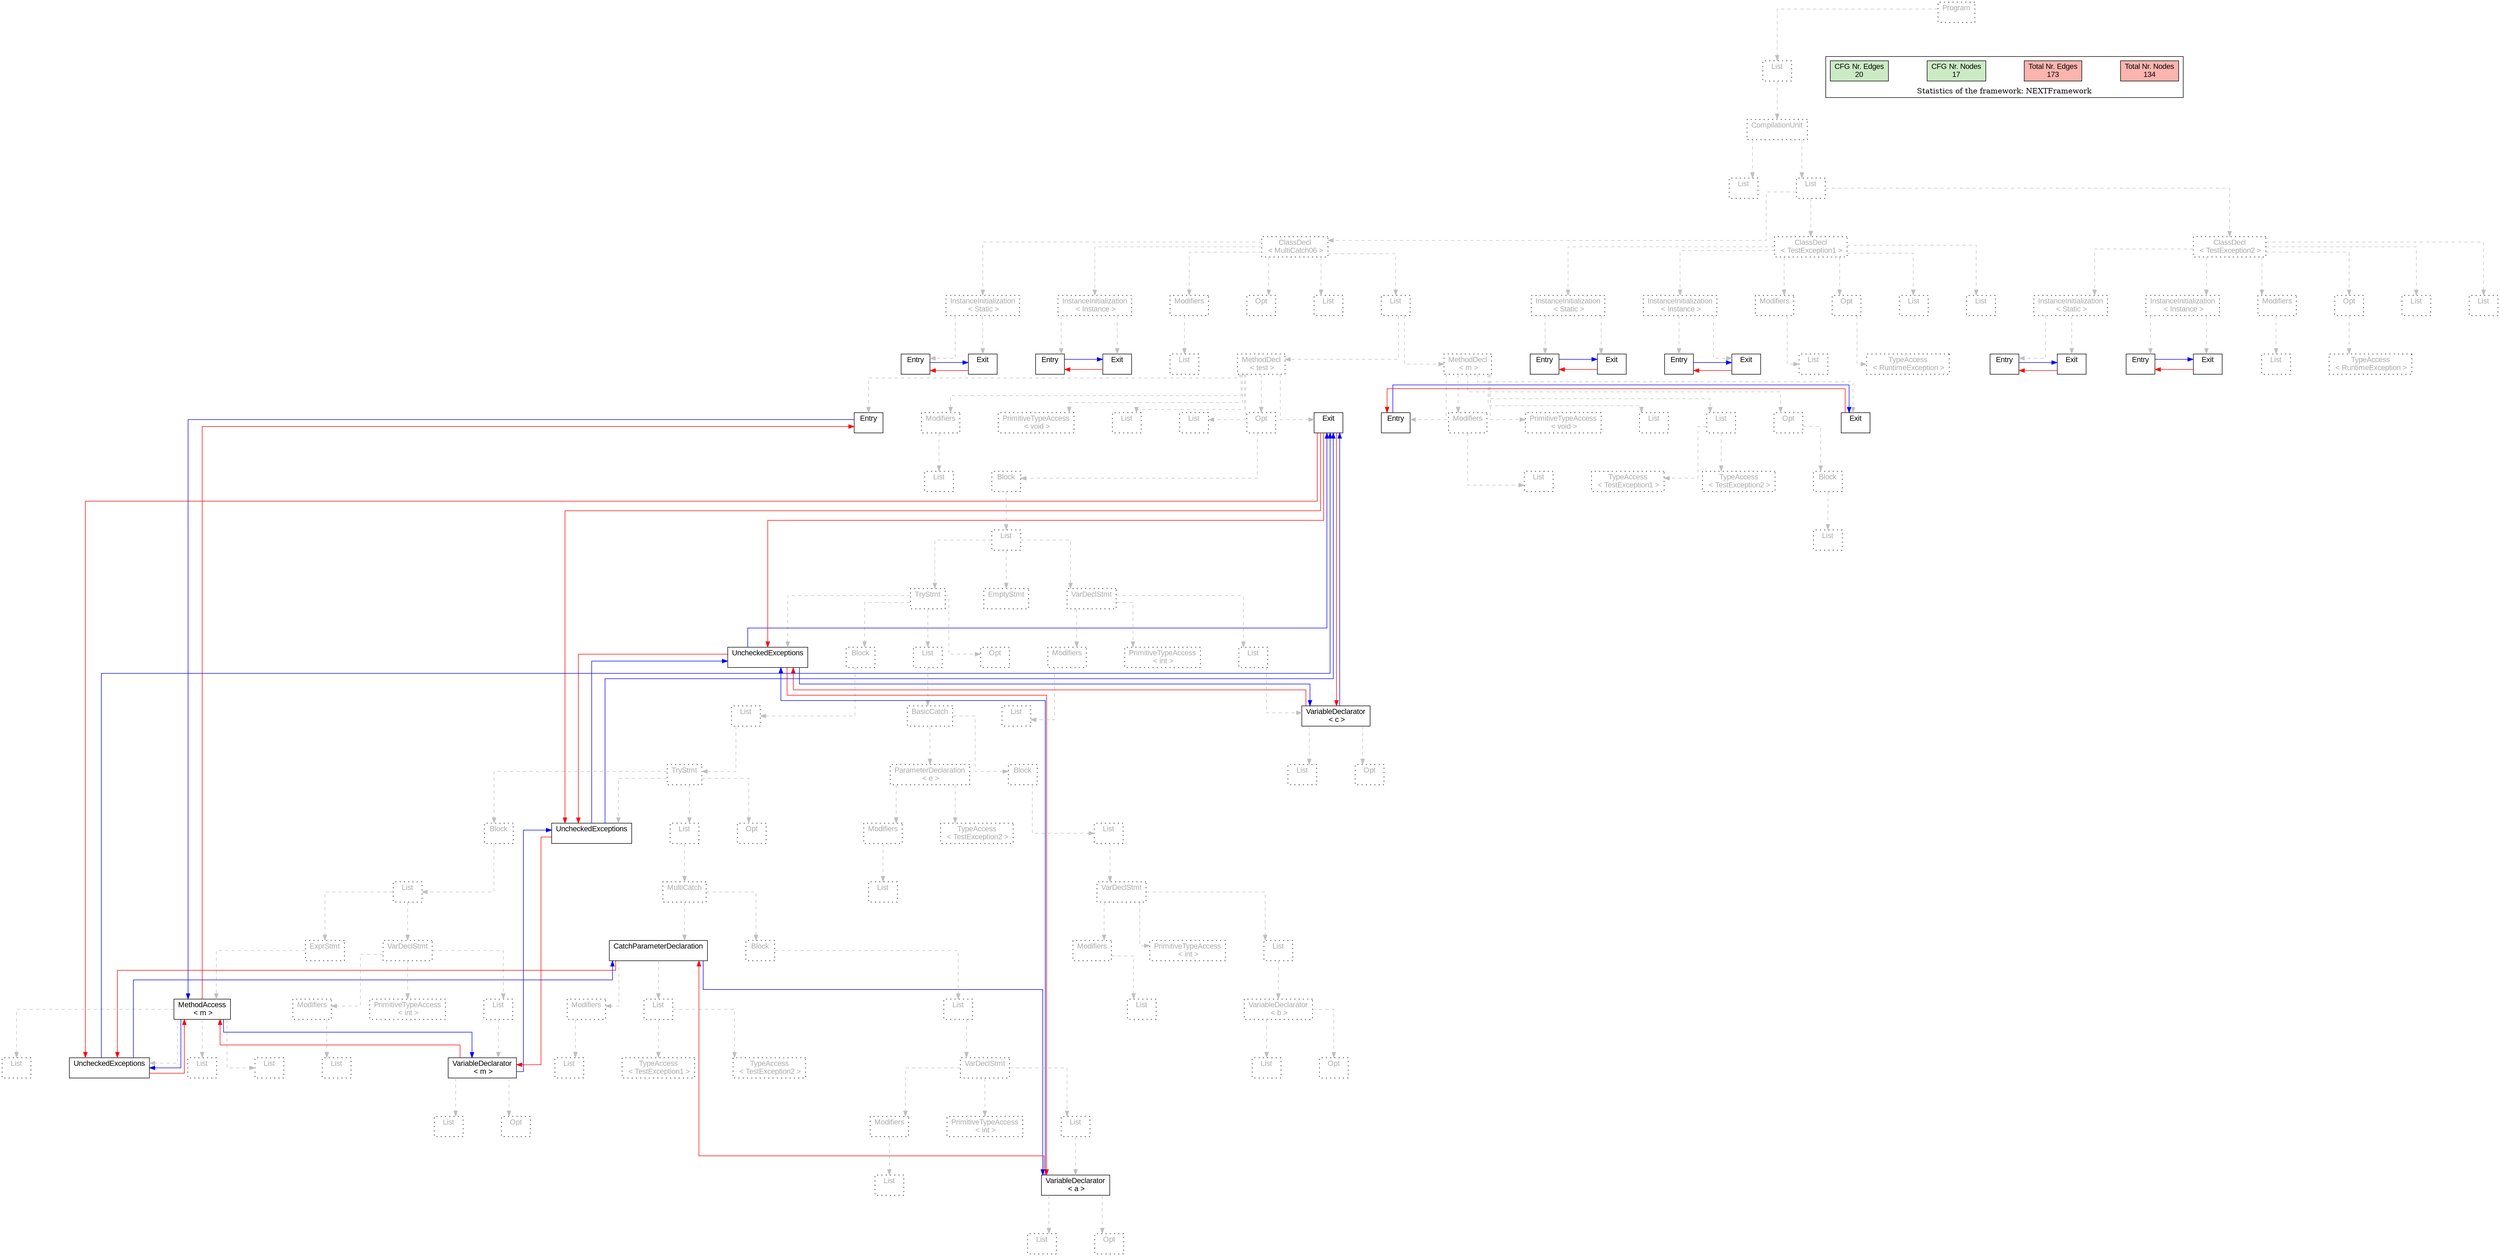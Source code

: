digraph G {
graph [splines=ortho, nodesep="1", ranksep="1"]
node [shape=rect, fontname=Arial];
{ rank = same; "Program[0]"}
{ rank = same; "List[1]"}
{ rank = same; "CompilationUnit[2]"}
{ rank = same; "List[3]"; "List[4]"}
{ rank = same; "ClassDecl[5]"; "ClassDecl[116]"; "ClassDecl[139]"}
{ rank = same; "Modifiers[22]"; "Opt[24]"; "List[25]"; "List[26]"; "InstanceInitialization[6]"; "InstanceInitialization[14]"; "Modifiers[133]"; "Opt[135]"; "List[137]"; "List[138]"; "InstanceInitialization[117]"; "InstanceInitialization[125]"; "Modifiers[156]"; "Opt[158]"; "List[160]"; "List[161]"; "InstanceInitialization[140]"; "InstanceInitialization[148]"}
{ rank = same; "List[23]"; "MethodDecl[27]"; "MethodDecl[104]"; "Entry[7]"; "Exit[8]"; "Entry[15]"; "Exit[16]"; "List[134]"; "TypeAccess[136]"; "Entry[118]"; "Exit[119]"; "Entry[126]"; "Exit[127]"; "List[157]"; "TypeAccess[159]"; "Entry[141]"; "Exit[142]"; "Entry[149]"; "Exit[150]"}
{ rank = same; "Entry[28]"; "Modifiers[29]"; "PrimitiveTypeAccess[31]"; "List[32]"; "List[33]"; "Opt[34]"; "Exit[35]"; "Entry[105]"; "Modifiers[106]"; "PrimitiveTypeAccess[108]"; "List[109]"; "List[110]"; "Opt[113]"; "Exit[114]"}
{ rank = same; "List[30]"; "Block[35]"; "List[107]"; "TypeAccess[111]"; "TypeAccess[112]"; "Block[114]"}
{ rank = same; "List[36]"; "List[115]"}
{ rank = same; "TryStmt[37]"; "EmptyStmt[95]"; "VarDeclStmt[96]"}
{ rank = same; "Block[38]"; "List[77]"; "Opt[93]"; "UncheckedExceptions[94]"; "Modifiers[97]"; "PrimitiveTypeAccess[99]"; "List[100]"}
{ rank = same; "List[39]"; "BasicCatch[78]"; "List[98]"; "VariableDeclarator[101]"}
{ rank = same; "TryStmt[40]"; "ParameterDeclaration[79]"; "Block[83]"; "List[102]"; "Opt[103]"}
{ rank = same; "Block[41]"; "List[57]"; "Opt[75]"; "UncheckedExceptions[76]"; "Modifiers[80]"; "TypeAccess[82]"; "List[84]"}
{ rank = same; "List[42]"; "MultiCatch[58]"; "List[81]"; "VarDeclStmt[85]"}
{ rank = same; "MethodAccess[44]"; "Modifiers[50]"; "PrimitiveTypeAccess[52]"; "List[53]"; "Modifiers[60]"; "List[62]"; "List[66]"; "List[87]"; "VariableDeclarator[90]"}
{ rank = same; "ExprStmt[43]"; "VarDeclStmt[49]"; "CatchParameterDeclaration[59]"; "Block[65]"; "Modifiers[86]"; "PrimitiveTypeAccess[88]"; "List[89]"}
{ rank = same; "List[55]"; "Opt[56]"; "Modifiers[68]"; "PrimitiveTypeAccess[70]"; "List[71]"}
{ rank = same; "List[46]"; "List[47]"; "List[48]"; "UncheckedExceptions[45]"; "List[51]"; "VariableDeclarator[54]"; "List[61]"; "TypeAccess[63]"; "TypeAccess[64]"; "VarDeclStmt[67]"; "List[91]"; "Opt[92]"}
{ rank = same; "List[73]"; "Opt[74]"}
{ rank = same; "List[69]"; "VariableDeclarator[72]"}
"Program[0]" [label="Program\n ", style= dotted   fillcolor="#eeeeee" fontcolor="#aaaaaa"  ]
"List[1]" [label="List\n ", style= dotted   fillcolor="#eeeeee" fontcolor="#aaaaaa"  ]
"CompilationUnit[2]" [label="CompilationUnit\n ", style= dotted   fillcolor="#eeeeee" fontcolor="#aaaaaa"  ]
"List[3]" [label="List\n ", style= dotted   fillcolor="#eeeeee" fontcolor="#aaaaaa"  ]
"List[4]" [label="List\n ", style= dotted   fillcolor="#eeeeee" fontcolor="#aaaaaa"  ]
"ClassDecl[5]" [label="ClassDecl\n < MultiCatch06 >", style= dotted   fillcolor="#eeeeee" fontcolor="#aaaaaa"  ]
"Modifiers[22]" [label="Modifiers\n ", style= dotted   fillcolor="#eeeeee" fontcolor="#aaaaaa"  ]
"List[23]" [label="List\n ", style= dotted   fillcolor="#eeeeee" fontcolor="#aaaaaa"  ]
"Opt[24]" [label="Opt\n ", style= dotted   fillcolor="#eeeeee" fontcolor="#aaaaaa"  ]
"List[25]" [label="List\n ", style= dotted   fillcolor="#eeeeee" fontcolor="#aaaaaa"  ]
"List[26]" [label="List\n ", style= dotted   fillcolor="#eeeeee" fontcolor="#aaaaaa"  ]
"MethodDecl[27]" [label="MethodDecl\n < test >", style= dotted   fillcolor="#eeeeee" fontcolor="#aaaaaa"  ]
"Entry[28]" [label="Entry\n ", fillcolor=white   style=filled  ]
"Modifiers[29]" [label="Modifiers\n ", style= dotted   fillcolor="#eeeeee" fontcolor="#aaaaaa"  ]
"List[30]" [label="List\n ", style= dotted   fillcolor="#eeeeee" fontcolor="#aaaaaa"  ]
"PrimitiveTypeAccess[31]" [label="PrimitiveTypeAccess\n < void >", style= dotted   fillcolor="#eeeeee" fontcolor="#aaaaaa"  ]
"List[32]" [label="List\n ", style= dotted   fillcolor="#eeeeee" fontcolor="#aaaaaa"  ]
"List[33]" [label="List\n ", style= dotted   fillcolor="#eeeeee" fontcolor="#aaaaaa"  ]
"Opt[34]" [label="Opt\n ", style= dotted   fillcolor="#eeeeee" fontcolor="#aaaaaa"  ]
"Block[35]" [label="Block\n ", style= dotted   fillcolor="#eeeeee" fontcolor="#aaaaaa"  ]
"List[36]" [label="List\n ", style= dotted   fillcolor="#eeeeee" fontcolor="#aaaaaa"  ]
"TryStmt[37]" [label="TryStmt\n ", style= dotted   fillcolor="#eeeeee" fontcolor="#aaaaaa"  ]
"Block[38]" [label="Block\n ", style= dotted   fillcolor="#eeeeee" fontcolor="#aaaaaa"  ]
"List[39]" [label="List\n ", style= dotted   fillcolor="#eeeeee" fontcolor="#aaaaaa"  ]
"TryStmt[40]" [label="TryStmt\n ", style= dotted   fillcolor="#eeeeee" fontcolor="#aaaaaa"  ]
"Block[41]" [label="Block\n ", style= dotted   fillcolor="#eeeeee" fontcolor="#aaaaaa"  ]
"List[42]" [label="List\n ", style= dotted   fillcolor="#eeeeee" fontcolor="#aaaaaa"  ]
"ExprStmt[43]" [label="ExprStmt\n ", style= dotted   fillcolor="#eeeeee" fontcolor="#aaaaaa"  ]
"MethodAccess[44]" [label="MethodAccess\n < m >", fillcolor=white   style=filled  ]
"List[46]" [label="List\n ", style= dotted   fillcolor="#eeeeee" fontcolor="#aaaaaa"  ]
"List[47]" [label="List\n ", style= dotted   fillcolor="#eeeeee" fontcolor="#aaaaaa"  ]
"List[48]" [label="List\n ", style= dotted   fillcolor="#eeeeee" fontcolor="#aaaaaa"  ]
"UncheckedExceptions[45]" [label="UncheckedExceptions\n ", fillcolor=white   style=filled  ]
"VarDeclStmt[49]" [label="VarDeclStmt\n ", style= dotted   fillcolor="#eeeeee" fontcolor="#aaaaaa"  ]
"Modifiers[50]" [label="Modifiers\n ", style= dotted   fillcolor="#eeeeee" fontcolor="#aaaaaa"  ]
"List[51]" [label="List\n ", style= dotted   fillcolor="#eeeeee" fontcolor="#aaaaaa"  ]
"PrimitiveTypeAccess[52]" [label="PrimitiveTypeAccess\n < int >", style= dotted   fillcolor="#eeeeee" fontcolor="#aaaaaa"  ]
"List[53]" [label="List\n ", style= dotted   fillcolor="#eeeeee" fontcolor="#aaaaaa"  ]
"VariableDeclarator[54]" [label="VariableDeclarator\n < m >", fillcolor=white   style=filled  ]
"List[55]" [label="List\n ", style= dotted   fillcolor="#eeeeee" fontcolor="#aaaaaa"  ]
"Opt[56]" [label="Opt\n ", style= dotted   fillcolor="#eeeeee" fontcolor="#aaaaaa"  ]
"List[57]" [label="List\n ", style= dotted   fillcolor="#eeeeee" fontcolor="#aaaaaa"  ]
"MultiCatch[58]" [label="MultiCatch\n ", style= dotted   fillcolor="#eeeeee" fontcolor="#aaaaaa"  ]
"CatchParameterDeclaration[59]" [label="CatchParameterDeclaration\n ", fillcolor=white   style=filled  ]
"Modifiers[60]" [label="Modifiers\n ", style= dotted   fillcolor="#eeeeee" fontcolor="#aaaaaa"  ]
"List[61]" [label="List\n ", style= dotted   fillcolor="#eeeeee" fontcolor="#aaaaaa"  ]
"List[62]" [label="List\n ", style= dotted   fillcolor="#eeeeee" fontcolor="#aaaaaa"  ]
"TypeAccess[63]" [label="TypeAccess\n < TestException1 >", style= dotted   fillcolor="#eeeeee" fontcolor="#aaaaaa"  ]
"TypeAccess[64]" [label="TypeAccess\n < TestException2 >", style= dotted   fillcolor="#eeeeee" fontcolor="#aaaaaa"  ]
"Block[65]" [label="Block\n ", style= dotted   fillcolor="#eeeeee" fontcolor="#aaaaaa"  ]
"List[66]" [label="List\n ", style= dotted   fillcolor="#eeeeee" fontcolor="#aaaaaa"  ]
"VarDeclStmt[67]" [label="VarDeclStmt\n ", style= dotted   fillcolor="#eeeeee" fontcolor="#aaaaaa"  ]
"Modifiers[68]" [label="Modifiers\n ", style= dotted   fillcolor="#eeeeee" fontcolor="#aaaaaa"  ]
"List[69]" [label="List\n ", style= dotted   fillcolor="#eeeeee" fontcolor="#aaaaaa"  ]
"PrimitiveTypeAccess[70]" [label="PrimitiveTypeAccess\n < int >", style= dotted   fillcolor="#eeeeee" fontcolor="#aaaaaa"  ]
"List[71]" [label="List\n ", style= dotted   fillcolor="#eeeeee" fontcolor="#aaaaaa"  ]
"VariableDeclarator[72]" [label="VariableDeclarator\n < a >", fillcolor=white   style=filled  ]
"List[73]" [label="List\n ", style= dotted   fillcolor="#eeeeee" fontcolor="#aaaaaa"  ]
"Opt[74]" [label="Opt\n ", style= dotted   fillcolor="#eeeeee" fontcolor="#aaaaaa"  ]
"Opt[75]" [label="Opt\n ", style= dotted   fillcolor="#eeeeee" fontcolor="#aaaaaa"  ]
"UncheckedExceptions[76]" [label="UncheckedExceptions\n ", fillcolor=white   style=filled  ]
"List[77]" [label="List\n ", style= dotted   fillcolor="#eeeeee" fontcolor="#aaaaaa"  ]
"BasicCatch[78]" [label="BasicCatch\n ", style= dotted   fillcolor="#eeeeee" fontcolor="#aaaaaa"  ]
"ParameterDeclaration[79]" [label="ParameterDeclaration\n < e >", style= dotted   fillcolor="#eeeeee" fontcolor="#aaaaaa"  ]
"Modifiers[80]" [label="Modifiers\n ", style= dotted   fillcolor="#eeeeee" fontcolor="#aaaaaa"  ]
"List[81]" [label="List\n ", style= dotted   fillcolor="#eeeeee" fontcolor="#aaaaaa"  ]
"TypeAccess[82]" [label="TypeAccess\n < TestException2 >", style= dotted   fillcolor="#eeeeee" fontcolor="#aaaaaa"  ]
"Block[83]" [label="Block\n ", style= dotted   fillcolor="#eeeeee" fontcolor="#aaaaaa"  ]
"List[84]" [label="List\n ", style= dotted   fillcolor="#eeeeee" fontcolor="#aaaaaa"  ]
"VarDeclStmt[85]" [label="VarDeclStmt\n ", style= dotted   fillcolor="#eeeeee" fontcolor="#aaaaaa"  ]
"Modifiers[86]" [label="Modifiers\n ", style= dotted   fillcolor="#eeeeee" fontcolor="#aaaaaa"  ]
"List[87]" [label="List\n ", style= dotted   fillcolor="#eeeeee" fontcolor="#aaaaaa"  ]
"PrimitiveTypeAccess[88]" [label="PrimitiveTypeAccess\n < int >", style= dotted   fillcolor="#eeeeee" fontcolor="#aaaaaa"  ]
"List[89]" [label="List\n ", style= dotted   fillcolor="#eeeeee" fontcolor="#aaaaaa"  ]
"VariableDeclarator[90]" [label="VariableDeclarator\n < b >", style= dotted   fillcolor="#eeeeee" fontcolor="#aaaaaa"  ]
"List[91]" [label="List\n ", style= dotted   fillcolor="#eeeeee" fontcolor="#aaaaaa"  ]
"Opt[92]" [label="Opt\n ", style= dotted   fillcolor="#eeeeee" fontcolor="#aaaaaa"  ]
"Opt[93]" [label="Opt\n ", style= dotted   fillcolor="#eeeeee" fontcolor="#aaaaaa"  ]
"UncheckedExceptions[94]" [label="UncheckedExceptions\n ", fillcolor=white   style=filled  ]
"EmptyStmt[95]" [label="EmptyStmt\n ", style= dotted   fillcolor="#eeeeee" fontcolor="#aaaaaa"  ]
"VarDeclStmt[96]" [label="VarDeclStmt\n ", style= dotted   fillcolor="#eeeeee" fontcolor="#aaaaaa"  ]
"Modifiers[97]" [label="Modifiers\n ", style= dotted   fillcolor="#eeeeee" fontcolor="#aaaaaa"  ]
"List[98]" [label="List\n ", style= dotted   fillcolor="#eeeeee" fontcolor="#aaaaaa"  ]
"PrimitiveTypeAccess[99]" [label="PrimitiveTypeAccess\n < int >", style= dotted   fillcolor="#eeeeee" fontcolor="#aaaaaa"  ]
"List[100]" [label="List\n ", style= dotted   fillcolor="#eeeeee" fontcolor="#aaaaaa"  ]
"VariableDeclarator[101]" [label="VariableDeclarator\n < c >", fillcolor=white   style=filled  ]
"List[102]" [label="List\n ", style= dotted   fillcolor="#eeeeee" fontcolor="#aaaaaa"  ]
"Opt[103]" [label="Opt\n ", style= dotted   fillcolor="#eeeeee" fontcolor="#aaaaaa"  ]
"Exit[35]" [label="Exit\n ", fillcolor=white   style=filled  ]
"MethodDecl[104]" [label="MethodDecl\n < m >", style= dotted   fillcolor="#eeeeee" fontcolor="#aaaaaa"  ]
"Entry[105]" [label="Entry\n ", fillcolor=white   style=filled  ]
"Modifiers[106]" [label="Modifiers\n ", style= dotted   fillcolor="#eeeeee" fontcolor="#aaaaaa"  ]
"List[107]" [label="List\n ", style= dotted   fillcolor="#eeeeee" fontcolor="#aaaaaa"  ]
"PrimitiveTypeAccess[108]" [label="PrimitiveTypeAccess\n < void >", style= dotted   fillcolor="#eeeeee" fontcolor="#aaaaaa"  ]
"List[109]" [label="List\n ", style= dotted   fillcolor="#eeeeee" fontcolor="#aaaaaa"  ]
"List[110]" [label="List\n ", style= dotted   fillcolor="#eeeeee" fontcolor="#aaaaaa"  ]
"TypeAccess[111]" [label="TypeAccess\n < TestException1 >", style= dotted   fillcolor="#eeeeee" fontcolor="#aaaaaa"  ]
"TypeAccess[112]" [label="TypeAccess\n < TestException2 >", style= dotted   fillcolor="#eeeeee" fontcolor="#aaaaaa"  ]
"Opt[113]" [label="Opt\n ", style= dotted   fillcolor="#eeeeee" fontcolor="#aaaaaa"  ]
"Block[114]" [label="Block\n ", style= dotted   fillcolor="#eeeeee" fontcolor="#aaaaaa"  ]
"List[115]" [label="List\n ", style= dotted   fillcolor="#eeeeee" fontcolor="#aaaaaa"  ]
"Exit[114]" [label="Exit\n ", fillcolor=white   style=filled  ]
"InstanceInitialization[6]" [label="InstanceInitialization\n < Instance >", style= dotted   fillcolor="#eeeeee" fontcolor="#aaaaaa"  ]
"Entry[7]" [label="Entry\n ", fillcolor=white   style=filled  ]
"Exit[8]" [label="Exit\n ", fillcolor=white   style=filled  ]
"InstanceInitialization[14]" [label="InstanceInitialization\n < Static >", style= dotted   fillcolor="#eeeeee" fontcolor="#aaaaaa"  ]
"Entry[15]" [label="Entry\n ", fillcolor=white   style=filled  ]
"Exit[16]" [label="Exit\n ", fillcolor=white   style=filled  ]
"ClassDecl[116]" [label="ClassDecl\n < TestException1 >", style= dotted   fillcolor="#eeeeee" fontcolor="#aaaaaa"  ]
"Modifiers[133]" [label="Modifiers\n ", style= dotted   fillcolor="#eeeeee" fontcolor="#aaaaaa"  ]
"List[134]" [label="List\n ", style= dotted   fillcolor="#eeeeee" fontcolor="#aaaaaa"  ]
"Opt[135]" [label="Opt\n ", style= dotted   fillcolor="#eeeeee" fontcolor="#aaaaaa"  ]
"TypeAccess[136]" [label="TypeAccess\n < RuntimeException >", style= dotted   fillcolor="#eeeeee" fontcolor="#aaaaaa"  ]
"List[137]" [label="List\n ", style= dotted   fillcolor="#eeeeee" fontcolor="#aaaaaa"  ]
"List[138]" [label="List\n ", style= dotted   fillcolor="#eeeeee" fontcolor="#aaaaaa"  ]
"InstanceInitialization[117]" [label="InstanceInitialization\n < Instance >", style= dotted   fillcolor="#eeeeee" fontcolor="#aaaaaa"  ]
"Entry[118]" [label="Entry\n ", fillcolor=white   style=filled  ]
"Exit[119]" [label="Exit\n ", fillcolor=white   style=filled  ]
"InstanceInitialization[125]" [label="InstanceInitialization\n < Static >", style= dotted   fillcolor="#eeeeee" fontcolor="#aaaaaa"  ]
"Entry[126]" [label="Entry\n ", fillcolor=white   style=filled  ]
"Exit[127]" [label="Exit\n ", fillcolor=white   style=filled  ]
"ClassDecl[139]" [label="ClassDecl\n < TestException2 >", style= dotted   fillcolor="#eeeeee" fontcolor="#aaaaaa"  ]
"Modifiers[156]" [label="Modifiers\n ", style= dotted   fillcolor="#eeeeee" fontcolor="#aaaaaa"  ]
"List[157]" [label="List\n ", style= dotted   fillcolor="#eeeeee" fontcolor="#aaaaaa"  ]
"Opt[158]" [label="Opt\n ", style= dotted   fillcolor="#eeeeee" fontcolor="#aaaaaa"  ]
"TypeAccess[159]" [label="TypeAccess\n < RuntimeException >", style= dotted   fillcolor="#eeeeee" fontcolor="#aaaaaa"  ]
"List[160]" [label="List\n ", style= dotted   fillcolor="#eeeeee" fontcolor="#aaaaaa"  ]
"List[161]" [label="List\n ", style= dotted   fillcolor="#eeeeee" fontcolor="#aaaaaa"  ]
"InstanceInitialization[140]" [label="InstanceInitialization\n < Instance >", style= dotted   fillcolor="#eeeeee" fontcolor="#aaaaaa"  ]
"Entry[141]" [label="Entry\n ", fillcolor=white   style=filled  ]
"Exit[142]" [label="Exit\n ", fillcolor=white   style=filled  ]
"InstanceInitialization[148]" [label="InstanceInitialization\n < Static >", style= dotted   fillcolor="#eeeeee" fontcolor="#aaaaaa"  ]
"Entry[149]" [label="Entry\n ", fillcolor=white   style=filled  ]
"Exit[150]" [label="Exit\n ", fillcolor=white   style=filled  ]
"CompilationUnit[2]" -> "List[3]" [style=dashed, color=gray]
"Modifiers[22]" -> "List[23]" [style=dashed, color=gray]
"ClassDecl[5]" -> "Modifiers[22]" [style=dashed, color=gray]
"ClassDecl[5]" -> "Opt[24]" [style=dashed, color=gray]
"ClassDecl[5]" -> "List[25]" [style=dashed, color=gray]
"MethodDecl[27]" -> "Entry[28]" [style=dashed, color=gray]
"Modifiers[29]" -> "List[30]" [style=dashed, color=gray]
"MethodDecl[27]" -> "Modifiers[29]" [style=dashed, color=gray]
"MethodDecl[27]" -> "PrimitiveTypeAccess[31]" [style=dashed, color=gray]
"MethodDecl[27]" -> "List[32]" [style=dashed, color=gray]
"MethodDecl[27]" -> "List[33]" [style=dashed, color=gray]
"MethodAccess[44]" -> "List[46]" [style=dashed, color=gray]
"MethodAccess[44]" -> "List[47]" [style=dashed, color=gray]
"MethodAccess[44]" -> "List[48]" [style=dashed, color=gray]
"MethodAccess[44]" -> "UncheckedExceptions[45]" [style=dashed, color=gray]
"ExprStmt[43]" -> "MethodAccess[44]" [style=dashed, color=gray]
"List[42]" -> "ExprStmt[43]" [style=dashed, color=gray]
"Modifiers[50]" -> "List[51]" [style=dashed, color=gray]
"VarDeclStmt[49]" -> "Modifiers[50]" [style=dashed, color=gray]
"VarDeclStmt[49]" -> "PrimitiveTypeAccess[52]" [style=dashed, color=gray]
"VariableDeclarator[54]" -> "List[55]" [style=dashed, color=gray]
"VariableDeclarator[54]" -> "Opt[56]" [style=dashed, color=gray]
"List[53]" -> "VariableDeclarator[54]" [style=dashed, color=gray]
"VarDeclStmt[49]" -> "List[53]" [style=dashed, color=gray]
"List[42]" -> "VarDeclStmt[49]" [style=dashed, color=gray]
"Block[41]" -> "List[42]" [style=dashed, color=gray]
"TryStmt[40]" -> "Block[41]" [style=dashed, color=gray]
"Modifiers[60]" -> "List[61]" [style=dashed, color=gray]
"CatchParameterDeclaration[59]" -> "Modifiers[60]" [style=dashed, color=gray]
"List[62]" -> "TypeAccess[63]" [style=dashed, color=gray]
"List[62]" -> "TypeAccess[64]" [style=dashed, color=gray]
"CatchParameterDeclaration[59]" -> "List[62]" [style=dashed, color=gray]
"MultiCatch[58]" -> "CatchParameterDeclaration[59]" [style=dashed, color=gray]
"Modifiers[68]" -> "List[69]" [style=dashed, color=gray]
"VarDeclStmt[67]" -> "Modifiers[68]" [style=dashed, color=gray]
"VarDeclStmt[67]" -> "PrimitiveTypeAccess[70]" [style=dashed, color=gray]
"VariableDeclarator[72]" -> "List[73]" [style=dashed, color=gray]
"VariableDeclarator[72]" -> "Opt[74]" [style=dashed, color=gray]
"List[71]" -> "VariableDeclarator[72]" [style=dashed, color=gray]
"VarDeclStmt[67]" -> "List[71]" [style=dashed, color=gray]
"List[66]" -> "VarDeclStmt[67]" [style=dashed, color=gray]
"Block[65]" -> "List[66]" [style=dashed, color=gray]
"MultiCatch[58]" -> "Block[65]" [style=dashed, color=gray]
"List[57]" -> "MultiCatch[58]" [style=dashed, color=gray]
"TryStmt[40]" -> "List[57]" [style=dashed, color=gray]
"TryStmt[40]" -> "Opt[75]" [style=dashed, color=gray]
"TryStmt[40]" -> "UncheckedExceptions[76]" [style=dashed, color=gray]
"List[39]" -> "TryStmt[40]" [style=dashed, color=gray]
"Block[38]" -> "List[39]" [style=dashed, color=gray]
"TryStmt[37]" -> "Block[38]" [style=dashed, color=gray]
"Modifiers[80]" -> "List[81]" [style=dashed, color=gray]
"ParameterDeclaration[79]" -> "Modifiers[80]" [style=dashed, color=gray]
"ParameterDeclaration[79]" -> "TypeAccess[82]" [style=dashed, color=gray]
"BasicCatch[78]" -> "ParameterDeclaration[79]" [style=dashed, color=gray]
"Modifiers[86]" -> "List[87]" [style=dashed, color=gray]
"VarDeclStmt[85]" -> "Modifiers[86]" [style=dashed, color=gray]
"VarDeclStmt[85]" -> "PrimitiveTypeAccess[88]" [style=dashed, color=gray]
"VariableDeclarator[90]" -> "List[91]" [style=dashed, color=gray]
"VariableDeclarator[90]" -> "Opt[92]" [style=dashed, color=gray]
"List[89]" -> "VariableDeclarator[90]" [style=dashed, color=gray]
"VarDeclStmt[85]" -> "List[89]" [style=dashed, color=gray]
"List[84]" -> "VarDeclStmt[85]" [style=dashed, color=gray]
"Block[83]" -> "List[84]" [style=dashed, color=gray]
"BasicCatch[78]" -> "Block[83]" [style=dashed, color=gray]
"List[77]" -> "BasicCatch[78]" [style=dashed, color=gray]
"TryStmt[37]" -> "List[77]" [style=dashed, color=gray]
"TryStmt[37]" -> "Opt[93]" [style=dashed, color=gray]
"TryStmt[37]" -> "UncheckedExceptions[94]" [style=dashed, color=gray]
"List[36]" -> "TryStmt[37]" [style=dashed, color=gray]
"List[36]" -> "EmptyStmt[95]" [style=dashed, color=gray]
"Modifiers[97]" -> "List[98]" [style=dashed, color=gray]
"VarDeclStmt[96]" -> "Modifiers[97]" [style=dashed, color=gray]
"VarDeclStmt[96]" -> "PrimitiveTypeAccess[99]" [style=dashed, color=gray]
"VariableDeclarator[101]" -> "List[102]" [style=dashed, color=gray]
"VariableDeclarator[101]" -> "Opt[103]" [style=dashed, color=gray]
"List[100]" -> "VariableDeclarator[101]" [style=dashed, color=gray]
"VarDeclStmt[96]" -> "List[100]" [style=dashed, color=gray]
"List[36]" -> "VarDeclStmt[96]" [style=dashed, color=gray]
"Block[35]" -> "List[36]" [style=dashed, color=gray]
"Opt[34]" -> "Block[35]" [style=dashed, color=gray]
"MethodDecl[27]" -> "Opt[34]" [style=dashed, color=gray]
"MethodDecl[27]" -> "Exit[35]" [style=dashed, color=gray]
"List[26]" -> "MethodDecl[27]" [style=dashed, color=gray]
"MethodDecl[104]" -> "Entry[105]" [style=dashed, color=gray]
"Modifiers[106]" -> "List[107]" [style=dashed, color=gray]
"MethodDecl[104]" -> "Modifiers[106]" [style=dashed, color=gray]
"MethodDecl[104]" -> "PrimitiveTypeAccess[108]" [style=dashed, color=gray]
"MethodDecl[104]" -> "List[109]" [style=dashed, color=gray]
"List[110]" -> "TypeAccess[111]" [style=dashed, color=gray]
"List[110]" -> "TypeAccess[112]" [style=dashed, color=gray]
"MethodDecl[104]" -> "List[110]" [style=dashed, color=gray]
"Block[114]" -> "List[115]" [style=dashed, color=gray]
"Opt[113]" -> "Block[114]" [style=dashed, color=gray]
"MethodDecl[104]" -> "Opt[113]" [style=dashed, color=gray]
"MethodDecl[104]" -> "Exit[114]" [style=dashed, color=gray]
"List[26]" -> "MethodDecl[104]" [style=dashed, color=gray]
"ClassDecl[5]" -> "List[26]" [style=dashed, color=gray]
"InstanceInitialization[6]" -> "Entry[7]" [style=dashed, color=gray]
"InstanceInitialization[6]" -> "Exit[8]" [style=dashed, color=gray]
"InstanceInitialization[14]" -> "Entry[15]" [style=dashed, color=gray]
"InstanceInitialization[14]" -> "Exit[16]" [style=dashed, color=gray]
"ClassDecl[5]" -> "InstanceInitialization[6]" [style=dashed, color=gray]
"ClassDecl[5]" -> "InstanceInitialization[14]" [style=dashed, color=gray]
"List[4]" -> "ClassDecl[5]" [style=dashed, color=gray]
"Modifiers[133]" -> "List[134]" [style=dashed, color=gray]
"ClassDecl[116]" -> "Modifiers[133]" [style=dashed, color=gray]
"Opt[135]" -> "TypeAccess[136]" [style=dashed, color=gray]
"ClassDecl[116]" -> "Opt[135]" [style=dashed, color=gray]
"ClassDecl[116]" -> "List[137]" [style=dashed, color=gray]
"ClassDecl[116]" -> "List[138]" [style=dashed, color=gray]
"InstanceInitialization[117]" -> "Entry[118]" [style=dashed, color=gray]
"InstanceInitialization[117]" -> "Exit[119]" [style=dashed, color=gray]
"InstanceInitialization[125]" -> "Entry[126]" [style=dashed, color=gray]
"InstanceInitialization[125]" -> "Exit[127]" [style=dashed, color=gray]
"ClassDecl[116]" -> "InstanceInitialization[117]" [style=dashed, color=gray]
"ClassDecl[116]" -> "InstanceInitialization[125]" [style=dashed, color=gray]
"List[4]" -> "ClassDecl[116]" [style=dashed, color=gray]
"Modifiers[156]" -> "List[157]" [style=dashed, color=gray]
"ClassDecl[139]" -> "Modifiers[156]" [style=dashed, color=gray]
"Opt[158]" -> "TypeAccess[159]" [style=dashed, color=gray]
"ClassDecl[139]" -> "Opt[158]" [style=dashed, color=gray]
"ClassDecl[139]" -> "List[160]" [style=dashed, color=gray]
"ClassDecl[139]" -> "List[161]" [style=dashed, color=gray]
"InstanceInitialization[140]" -> "Entry[141]" [style=dashed, color=gray]
"InstanceInitialization[140]" -> "Exit[142]" [style=dashed, color=gray]
"InstanceInitialization[148]" -> "Entry[149]" [style=dashed, color=gray]
"InstanceInitialization[148]" -> "Exit[150]" [style=dashed, color=gray]
"ClassDecl[139]" -> "InstanceInitialization[140]" [style=dashed, color=gray]
"ClassDecl[139]" -> "InstanceInitialization[148]" [style=dashed, color=gray]
"List[4]" -> "ClassDecl[139]" [style=dashed, color=gray]
"CompilationUnit[2]" -> "List[4]" [style=dashed, color=gray]
"List[1]" -> "CompilationUnit[2]" [style=dashed, color=gray]
"Program[0]" -> "List[1]" [style=dashed, color=gray]
"Exit[16]" -> "Entry[15]" [color=red, constraint=false]
"Entry[15]" -> "Exit[16]" [color=blue, constraint=false, xlabel=" "] 
"Exit[8]" -> "Entry[7]" [color=red, constraint=false]
"Entry[7]" -> "Exit[8]" [color=blue, constraint=false, xlabel=" "] 
"Exit[35]" -> "UncheckedExceptions[94]" [color=red, constraint=false]
"Exit[35]" -> "UncheckedExceptions[76]" [color=red, constraint=false]
"Exit[35]" -> "UncheckedExceptions[45]" [color=red, constraint=false]
"Exit[35]" -> "VariableDeclarator[101]" [color=red, constraint=false]
"VariableDeclarator[101]" -> "Exit[35]" [color=blue, constraint=false, xlabel=" "] 
"VariableDeclarator[101]" -> "UncheckedExceptions[94]" [color=red, constraint=false]
"UncheckedExceptions[94]" -> "Exit[35]" [color=blue, constraint=false, xlabel=" "] 
"UncheckedExceptions[94]" -> "VariableDeclarator[101]" [color=blue, constraint=false, xlabel=" "] 
"UncheckedExceptions[94]" -> "UncheckedExceptions[76]" [color=red, constraint=false]
"UncheckedExceptions[94]" -> "VariableDeclarator[72]" [color=red, constraint=false]
"UncheckedExceptions[76]" -> "Exit[35]" [color=blue, constraint=false, xlabel=" "] 
"UncheckedExceptions[76]" -> "UncheckedExceptions[94]" [color=blue, constraint=false, xlabel=" "] 
"UncheckedExceptions[76]" -> "VariableDeclarator[54]" [color=red, constraint=false]
"VariableDeclarator[54]" -> "UncheckedExceptions[76]" [color=blue, constraint=false, xlabel=" "] 
"VariableDeclarator[54]" -> "MethodAccess[44]" [color=red, constraint=false]
"VariableDeclarator[72]" -> "UncheckedExceptions[94]" [color=blue, constraint=false, xlabel=" "] 
"VariableDeclarator[72]" -> "CatchParameterDeclaration[59]" [color=red, constraint=false]
"CatchParameterDeclaration[59]" -> "VariableDeclarator[72]" [color=blue, constraint=false, xlabel=" "] 
"CatchParameterDeclaration[59]" -> "UncheckedExceptions[45]" [color=red, constraint=false]
"UncheckedExceptions[45]" -> "CatchParameterDeclaration[59]" [color=blue, constraint=false, xlabel=" "] 
"UncheckedExceptions[45]" -> "Exit[35]" [color=blue, constraint=false, xlabel=" "] 
"UncheckedExceptions[45]" -> "MethodAccess[44]" [color=red, constraint=false]
"MethodAccess[44]" -> "VariableDeclarator[54]" [color=blue, constraint=false, xlabel=" "] 
"MethodAccess[44]" -> "UncheckedExceptions[45]" [color=blue, constraint=false, xlabel=" "] 
"MethodAccess[44]" -> "Entry[28]" [color=red, constraint=false]
"Entry[28]" -> "MethodAccess[44]" [color=blue, constraint=false, xlabel=" "] 
"Exit[114]" -> "Entry[105]" [color=red, constraint=false]
"Entry[105]" -> "Exit[114]" [color=blue, constraint=false, xlabel=" "] 
"Exit[127]" -> "Entry[126]" [color=red, constraint=false]
"Entry[126]" -> "Exit[127]" [color=blue, constraint=false, xlabel=" "] 
"Exit[119]" -> "Entry[118]" [color=red, constraint=false]
"Entry[118]" -> "Exit[119]" [color=blue, constraint=false, xlabel=" "] 
"Exit[150]" -> "Entry[149]" [color=red, constraint=false]
"Entry[149]" -> "Exit[150]" [color=blue, constraint=false, xlabel=" "] 
"Exit[142]" -> "Entry[141]" [color=red, constraint=false]
"Entry[141]" -> "Exit[142]" [color=blue, constraint=false, xlabel=" "] 
"List[3]" -> "List[4]" [style=invis]
"ClassDecl[5]" -> "ClassDecl[116]" -> "ClassDecl[139]" [style=invis]
"InstanceInitialization[14]" -> "InstanceInitialization[6]" -> "Modifiers[22]" -> "Opt[24]" -> "List[25]" -> "List[26]" [style=invis]
"MethodDecl[27]" -> "MethodDecl[104]" [style=invis]
"Entry[28]" -> "Modifiers[29]" -> "PrimitiveTypeAccess[31]" -> "List[32]" -> "List[33]" -> "Opt[34]" -> "Exit[35]" [style=invis]
"TryStmt[37]" -> "EmptyStmt[95]" -> "VarDeclStmt[96]" [style=invis]
"Block[38]" -> "List[77]" -> "Opt[93]" [style=invis]
"Block[41]" -> "List[57]" -> "Opt[75]" [style=invis]
"ExprStmt[43]" -> "VarDeclStmt[49]" [style=invis]
"Modifiers[50]" -> "PrimitiveTypeAccess[52]" -> "List[53]" [style=invis]
"List[55]" -> "Opt[56]" [style=invis]
"CatchParameterDeclaration[59]" -> "Block[65]" [style=invis]
"Modifiers[60]" -> "List[62]" [style=invis]
"TypeAccess[63]" -> "TypeAccess[64]" [style=invis]
"Modifiers[68]" -> "PrimitiveTypeAccess[70]" -> "List[71]" [style=invis]
"List[73]" -> "Opt[74]" [style=invis]
"ParameterDeclaration[79]" -> "Block[83]" [style=invis]
"Modifiers[80]" -> "TypeAccess[82]" [style=invis]
"Modifiers[86]" -> "PrimitiveTypeAccess[88]" -> "List[89]" [style=invis]
"List[91]" -> "Opt[92]" [style=invis]
"Modifiers[97]" -> "PrimitiveTypeAccess[99]" -> "List[100]" [style=invis]
"List[102]" -> "Opt[103]" [style=invis]
"Entry[105]" -> "Modifiers[106]" -> "PrimitiveTypeAccess[108]" -> "List[109]" -> "List[110]" -> "Opt[113]" -> "Exit[114]" [style=invis]
"TypeAccess[111]" -> "TypeAccess[112]" [style=invis]
"Entry[7]" -> "Exit[8]" [style=invis]
"Entry[15]" -> "Exit[16]" [style=invis]
"InstanceInitialization[125]" -> "InstanceInitialization[117]" -> "Modifiers[133]" -> "Opt[135]" -> "List[137]" -> "List[138]" [style=invis]
"Entry[118]" -> "Exit[119]" [style=invis]
"Entry[126]" -> "Exit[127]" [style=invis]
"InstanceInitialization[148]" -> "InstanceInitialization[140]" -> "Modifiers[156]" -> "Opt[158]" -> "List[160]" -> "List[161]" [style=invis]
"Entry[141]" -> "Exit[142]" [style=invis]
"Entry[149]" -> "Exit[150]" [style=invis]

subgraph cluster_legend {
{node [style=filled, fillcolor=1, colorscheme="pastel13"]
Nodes [label="Total Nr. Nodes
134", fillcolor=1]
Edges [label="Total Nr. Edges
173", fillcolor=1]
NodesCFG [label="CFG Nr. Nodes
17", fillcolor=3]
EdgesCFG [label="CFG Nr. Edges
20", fillcolor=3]
Nodes-> "Program[0]" -> NodesCFG  [style="invis"]
Edges -> "Program[0]" ->EdgesCFG [style="invis"]}
label = "Statistics of the framework: NEXTFramework"
style="solid"
ranksep=0.05
nodesep=0.01
labelloc = b
len=2
}}